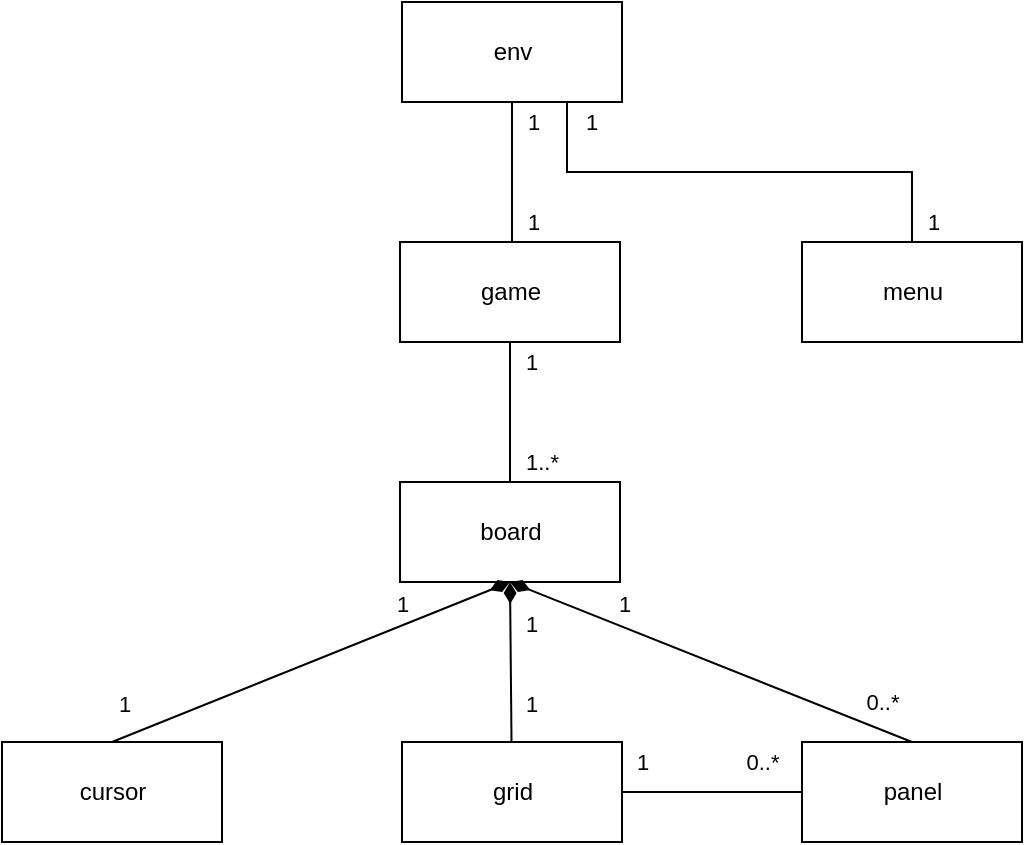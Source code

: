 <mxfile>
    <diagram id="hn-lwac6SuAFHTdOzXIv" name="Page-1">
        <mxGraphModel dx="1003" dy="551" grid="1" gridSize="10" guides="1" tooltips="1" connect="1" arrows="1" fold="1" page="1" pageScale="1" pageWidth="827" pageHeight="1169" math="0" shadow="0">
            <root>
                <mxCell id="0"/>
                <mxCell id="1" parent="0"/>
                <mxCell id="35" style="edgeStyle=orthogonalEdgeStyle;rounded=0;orthogonalLoop=1;jettySize=auto;html=1;exitX=1;exitY=0.5;exitDx=0;exitDy=0;align=left;verticalAlign=middle;endArrow=none;endFill=0;" parent="1" source="2" target="3" edge="1">
                    <mxGeometry relative="1" as="geometry"/>
                </mxCell>
                <mxCell id="36" value="1" style="edgeLabel;html=1;align=center;verticalAlign=middle;resizable=0;points=[];" parent="35" vertex="1" connectable="0">
                    <mxGeometry x="-0.25" y="2" relative="1" as="geometry">
                        <mxPoint x="-24" y="-13" as="offset"/>
                    </mxGeometry>
                </mxCell>
                <mxCell id="37" value="0..*" style="edgeLabel;html=1;align=center;verticalAlign=middle;resizable=0;points=[];" parent="35" vertex="1" connectable="0">
                    <mxGeometry x="0.241" y="-1" relative="1" as="geometry">
                        <mxPoint x="14" y="-16" as="offset"/>
                    </mxGeometry>
                </mxCell>
                <mxCell id="2" value="grid" style="html=1;" parent="1" vertex="1">
                    <mxGeometry x="350" y="810" width="110" height="50" as="geometry"/>
                </mxCell>
                <mxCell id="3" value="panel" style="html=1;" parent="1" vertex="1">
                    <mxGeometry x="550" y="810" width="110" height="50" as="geometry"/>
                </mxCell>
                <mxCell id="4" value="cursor" style="html=1;" parent="1" vertex="1">
                    <mxGeometry x="150" y="810" width="110" height="50" as="geometry"/>
                </mxCell>
                <mxCell id="19" value="board" style="html=1;" parent="1" vertex="1">
                    <mxGeometry x="349" y="680" width="110" height="50" as="geometry"/>
                </mxCell>
                <mxCell id="20" value="" style="endArrow=none;startArrow=diamondThin;endFill=0;startFill=1;html=1;verticalAlign=bottom;labelBackgroundColor=none;strokeWidth=1;startSize=8;endSize=8;exitX=0.5;exitY=1;exitDx=0;exitDy=0;" parent="1" source="19" target="2" edge="1">
                    <mxGeometry width="160" relative="1" as="geometry">
                        <mxPoint x="410" y="730" as="sourcePoint"/>
                        <mxPoint x="530" y="590" as="targetPoint"/>
                    </mxGeometry>
                </mxCell>
                <mxCell id="26" value="1" style="edgeLabel;html=1;align=left;verticalAlign=middle;resizable=0;points=[];" parent="20" vertex="1" connectable="0">
                    <mxGeometry x="-0.266" y="4" relative="1" as="geometry">
                        <mxPoint x="2" y="-9" as="offset"/>
                    </mxGeometry>
                </mxCell>
                <mxCell id="27" value="1" style="edgeLabel;html=1;align=left;verticalAlign=middle;resizable=0;points=[];" parent="20" vertex="1" connectable="0">
                    <mxGeometry x="0.526" y="3" relative="1" as="geometry">
                        <mxPoint x="2" as="offset"/>
                    </mxGeometry>
                </mxCell>
                <mxCell id="21" value="" style="endArrow=none;startArrow=diamondThin;endFill=0;startFill=1;html=1;verticalAlign=bottom;labelBackgroundColor=none;strokeWidth=1;startSize=8;endSize=8;exitX=0.5;exitY=1;exitDx=0;exitDy=0;entryX=0.5;entryY=0;entryDx=0;entryDy=0;" parent="1" source="19" target="4" edge="1">
                    <mxGeometry width="160" relative="1" as="geometry">
                        <mxPoint x="414" y="740" as="sourcePoint"/>
                        <mxPoint x="414.762" y="820" as="targetPoint"/>
                    </mxGeometry>
                </mxCell>
                <mxCell id="28" value="1" style="edgeLabel;html=1;align=center;verticalAlign=middle;resizable=0;points=[];" parent="21" vertex="1" connectable="0">
                    <mxGeometry x="-0.608" y="1" relative="1" as="geometry">
                        <mxPoint x="-16" y="-6" as="offset"/>
                    </mxGeometry>
                </mxCell>
                <mxCell id="29" value="1" style="edgeLabel;html=1;align=center;verticalAlign=middle;resizable=0;points=[];" parent="21" vertex="1" connectable="0">
                    <mxGeometry x="0.132" relative="1" as="geometry">
                        <mxPoint x="-81" y="15" as="offset"/>
                    </mxGeometry>
                </mxCell>
                <mxCell id="22" value="" style="endArrow=none;startArrow=diamondThin;endFill=0;startFill=1;html=1;verticalAlign=bottom;labelBackgroundColor=none;strokeWidth=1;startSize=8;endSize=8;exitX=0.5;exitY=1;exitDx=0;exitDy=0;entryX=0.5;entryY=0;entryDx=0;entryDy=0;" parent="1" source="19" target="3" edge="1">
                    <mxGeometry width="160" relative="1" as="geometry">
                        <mxPoint x="414" y="740" as="sourcePoint"/>
                        <mxPoint x="215" y="820" as="targetPoint"/>
                    </mxGeometry>
                </mxCell>
                <mxCell id="23" value="1" style="edgeLabel;html=1;align=center;verticalAlign=middle;resizable=0;points=[];" parent="22" vertex="1" connectable="0">
                    <mxGeometry x="-0.191" y="-1" relative="1" as="geometry">
                        <mxPoint x="-24" y="-23" as="offset"/>
                    </mxGeometry>
                </mxCell>
                <mxCell id="24" value="0..*" style="edgeLabel;html=1;align=center;verticalAlign=middle;resizable=0;points=[];" parent="22" vertex="1" connectable="0">
                    <mxGeometry x="0.193" y="-2" relative="1" as="geometry">
                        <mxPoint x="67" y="10" as="offset"/>
                    </mxGeometry>
                </mxCell>
                <mxCell id="30" value="game" style="html=1;" parent="1" vertex="1">
                    <mxGeometry x="349" y="560" width="110" height="50" as="geometry"/>
                </mxCell>
                <mxCell id="33" value="1" style="endArrow=none;html=1;endSize=12;startArrow=none;startSize=14;startFill=0;edgeStyle=orthogonalEdgeStyle;align=left;verticalAlign=middle;endFill=0;curved=1;" parent="1" source="30" target="19" edge="1">
                    <mxGeometry x="-0.714" y="6" relative="1" as="geometry">
                        <mxPoint x="290" y="650" as="sourcePoint"/>
                        <mxPoint x="450" y="650" as="targetPoint"/>
                        <mxPoint as="offset"/>
                    </mxGeometry>
                </mxCell>
                <mxCell id="34" value="1..*" style="edgeLabel;html=1;align=left;verticalAlign=middle;resizable=0;points=[];" parent="33" vertex="1" connectable="0">
                    <mxGeometry x="0.717" y="2" relative="1" as="geometry">
                        <mxPoint x="4" as="offset"/>
                    </mxGeometry>
                </mxCell>
                <mxCell id="43" value="menu" style="html=1;" parent="1" vertex="1">
                    <mxGeometry x="550" y="560" width="110" height="50" as="geometry"/>
                </mxCell>
                <mxCell id="44" value="env" style="html=1;" parent="1" vertex="1">
                    <mxGeometry x="350" y="440" width="110" height="50" as="geometry"/>
                </mxCell>
                <mxCell id="46" value="1" style="endArrow=none;html=1;endSize=12;startArrow=none;startSize=14;startFill=0;edgeStyle=orthogonalEdgeStyle;align=left;verticalAlign=middle;endFill=0;exitX=0.5;exitY=1;exitDx=0;exitDy=0;curved=1;" parent="1" source="44" edge="1">
                    <mxGeometry x="-0.714" y="6" relative="1" as="geometry">
                        <mxPoint x="414" y="620" as="sourcePoint"/>
                        <mxPoint x="405" y="560" as="targetPoint"/>
                        <mxPoint as="offset"/>
                    </mxGeometry>
                </mxCell>
                <mxCell id="47" value="1" style="edgeLabel;html=1;align=left;verticalAlign=middle;resizable=0;points=[];" parent="46" vertex="1" connectable="0">
                    <mxGeometry x="0.717" y="2" relative="1" as="geometry">
                        <mxPoint x="4" as="offset"/>
                    </mxGeometry>
                </mxCell>
                <mxCell id="48" value="1" style="endArrow=none;html=1;endSize=12;startArrow=none;startSize=14;startFill=0;edgeStyle=orthogonalEdgeStyle;align=left;verticalAlign=middle;endFill=0;exitX=0.75;exitY=1;exitDx=0;exitDy=0;entryX=0.5;entryY=0;entryDx=0;entryDy=0;rounded=0;" parent="1" source="44" target="43" edge="1">
                    <mxGeometry x="-0.917" y="7" relative="1" as="geometry">
                        <mxPoint x="415" y="500" as="sourcePoint"/>
                        <mxPoint x="415" y="570" as="targetPoint"/>
                        <mxPoint as="offset"/>
                    </mxGeometry>
                </mxCell>
                <mxCell id="49" value="1" style="edgeLabel;html=1;align=left;verticalAlign=middle;resizable=0;points=[];" parent="48" vertex="1" connectable="0">
                    <mxGeometry x="0.717" y="2" relative="1" as="geometry">
                        <mxPoint x="4" y="24" as="offset"/>
                    </mxGeometry>
                </mxCell>
            </root>
        </mxGraphModel>
    </diagram>
</mxfile>